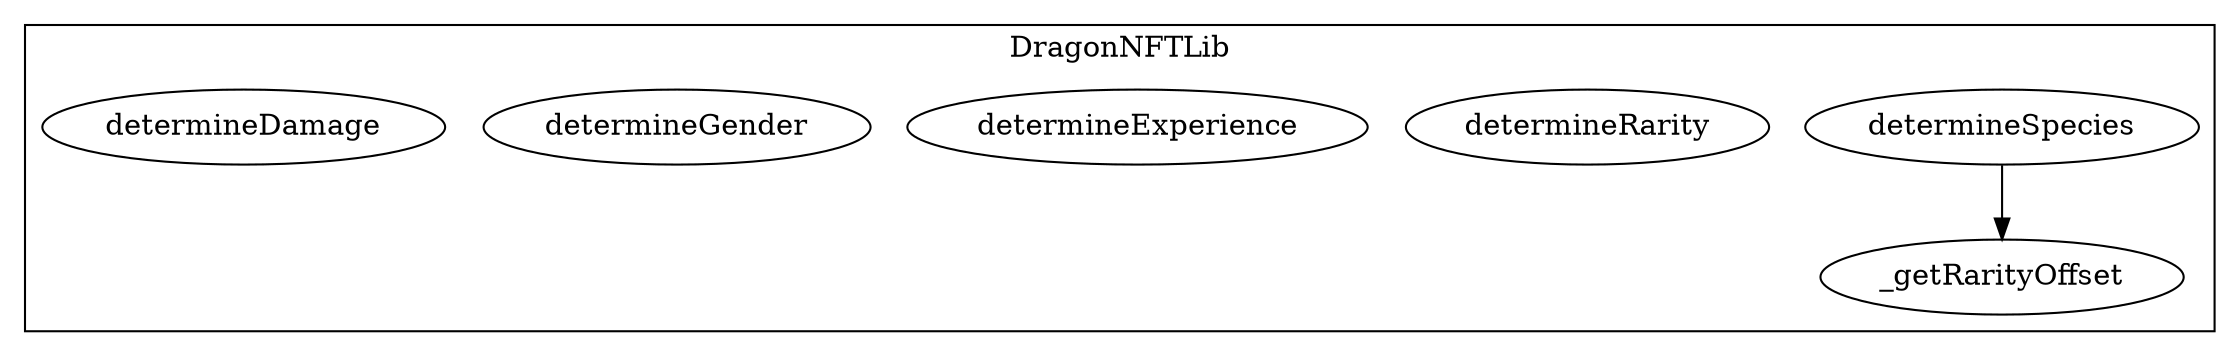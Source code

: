 strict digraph {
subgraph cluster_1013_DragonNFTLib {
label = "DragonNFTLib"
"1013__getRarityOffset" [label="_getRarityOffset"]
"1013_determineSpecies" [label="determineSpecies"]
"1013_determineRarity" [label="determineRarity"]
"1013_determineExperience" [label="determineExperience"]
"1013_determineGender" [label="determineGender"]
"1013_determineDamage" [label="determineDamage"]
"1013_determineSpecies" -> "1013__getRarityOffset"
}subgraph cluster_solidity {
label = "[Solidity]"
}
}